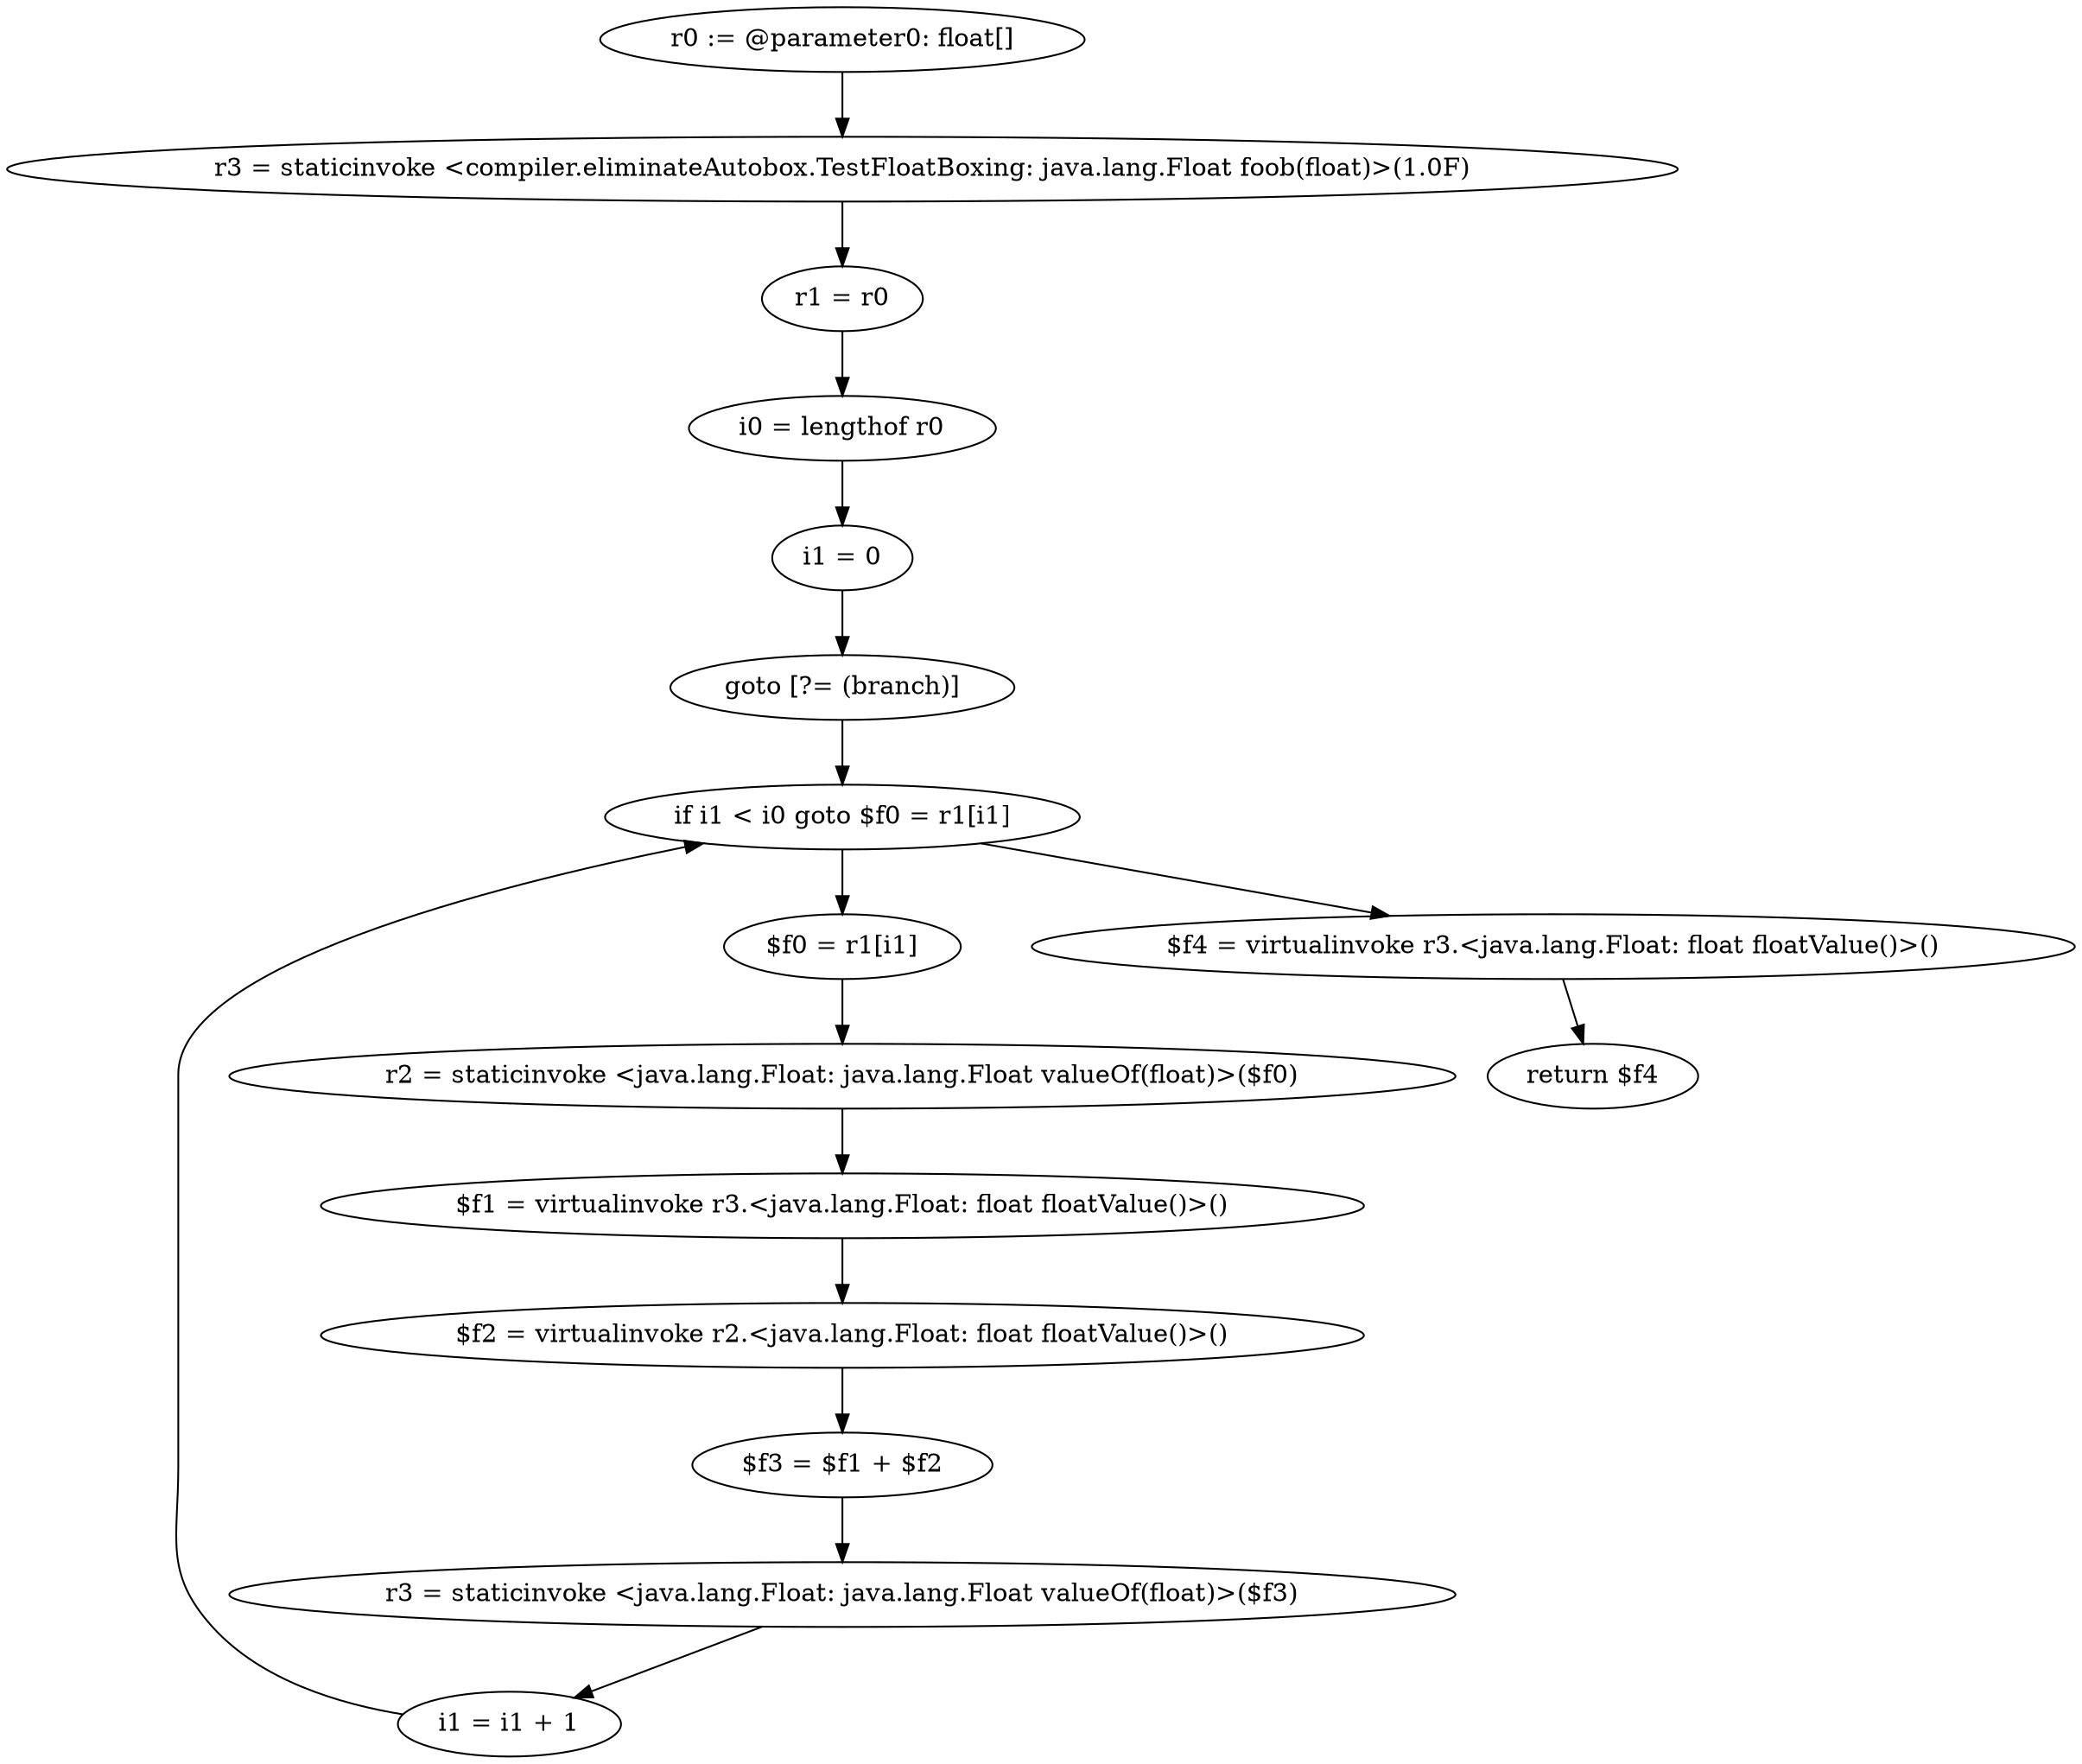 digraph "unitGraph" {
    "r0 := @parameter0: float[]"
    "r3 = staticinvoke <compiler.eliminateAutobox.TestFloatBoxing: java.lang.Float foob(float)>(1.0F)"
    "r1 = r0"
    "i0 = lengthof r0"
    "i1 = 0"
    "goto [?= (branch)]"
    "$f0 = r1[i1]"
    "r2 = staticinvoke <java.lang.Float: java.lang.Float valueOf(float)>($f0)"
    "$f1 = virtualinvoke r3.<java.lang.Float: float floatValue()>()"
    "$f2 = virtualinvoke r2.<java.lang.Float: float floatValue()>()"
    "$f3 = $f1 + $f2"
    "r3 = staticinvoke <java.lang.Float: java.lang.Float valueOf(float)>($f3)"
    "i1 = i1 + 1"
    "if i1 < i0 goto $f0 = r1[i1]"
    "$f4 = virtualinvoke r3.<java.lang.Float: float floatValue()>()"
    "return $f4"
    "r0 := @parameter0: float[]"->"r3 = staticinvoke <compiler.eliminateAutobox.TestFloatBoxing: java.lang.Float foob(float)>(1.0F)";
    "r3 = staticinvoke <compiler.eliminateAutobox.TestFloatBoxing: java.lang.Float foob(float)>(1.0F)"->"r1 = r0";
    "r1 = r0"->"i0 = lengthof r0";
    "i0 = lengthof r0"->"i1 = 0";
    "i1 = 0"->"goto [?= (branch)]";
    "goto [?= (branch)]"->"if i1 < i0 goto $f0 = r1[i1]";
    "$f0 = r1[i1]"->"r2 = staticinvoke <java.lang.Float: java.lang.Float valueOf(float)>($f0)";
    "r2 = staticinvoke <java.lang.Float: java.lang.Float valueOf(float)>($f0)"->"$f1 = virtualinvoke r3.<java.lang.Float: float floatValue()>()";
    "$f1 = virtualinvoke r3.<java.lang.Float: float floatValue()>()"->"$f2 = virtualinvoke r2.<java.lang.Float: float floatValue()>()";
    "$f2 = virtualinvoke r2.<java.lang.Float: float floatValue()>()"->"$f3 = $f1 + $f2";
    "$f3 = $f1 + $f2"->"r3 = staticinvoke <java.lang.Float: java.lang.Float valueOf(float)>($f3)";
    "r3 = staticinvoke <java.lang.Float: java.lang.Float valueOf(float)>($f3)"->"i1 = i1 + 1";
    "i1 = i1 + 1"->"if i1 < i0 goto $f0 = r1[i1]";
    "if i1 < i0 goto $f0 = r1[i1]"->"$f4 = virtualinvoke r3.<java.lang.Float: float floatValue()>()";
    "if i1 < i0 goto $f0 = r1[i1]"->"$f0 = r1[i1]";
    "$f4 = virtualinvoke r3.<java.lang.Float: float floatValue()>()"->"return $f4";
}
